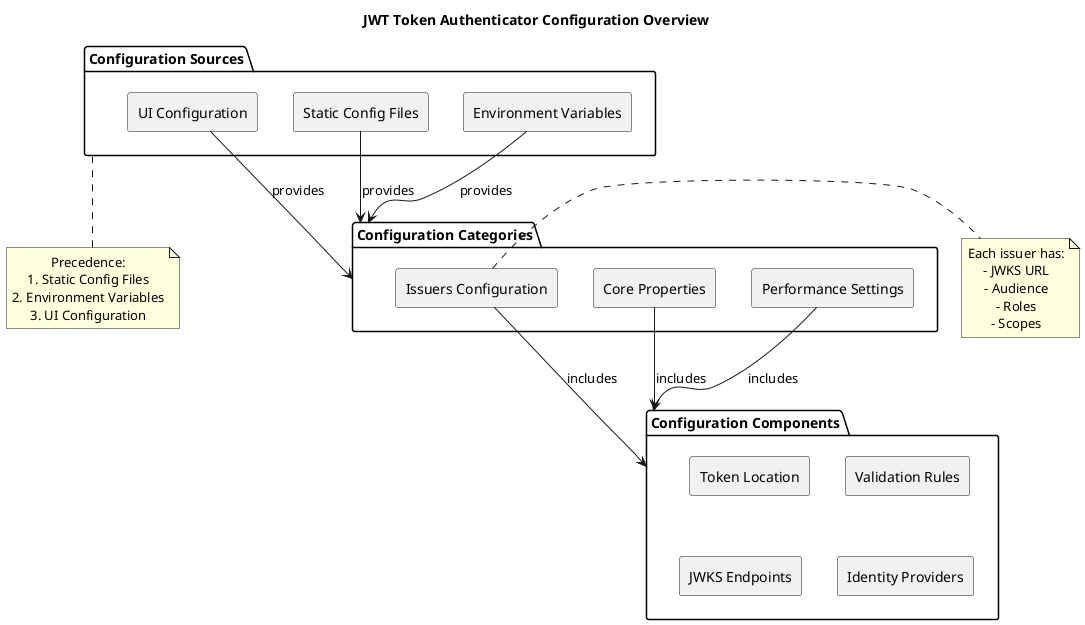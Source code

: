 @startuml configuration-overview
skinparam backgroundColor white
skinparam componentStyle rectangle
skinparam defaultTextAlignment center

title JWT Token Authenticator Configuration Overview

package "Configuration Sources" as sources {
  [UI Configuration] as ui
  [Static Config Files] as files
  [Environment Variables] as env
}

package "Configuration Categories" as categories {
  [Core Properties] as core
  [Issuers Configuration] as issuers
  [Performance Settings] as perf
}

package "Configuration Components" as components {
  [Token Location] as token
  [Validation Rules] as validation
  [JWKS Endpoints] as jwks
  [Identity Providers] as idp
}

ui --> categories : provides
files --> categories : provides
env --> categories : provides

core --> components : includes
issuers --> components : includes 
perf --> components : includes

note bottom of sources
  Precedence:
  1. Static Config Files
  2. Environment Variables
  3. UI Configuration
end note

note right of issuers
  Each issuer has:
  - JWKS URL
  - Audience
  - Roles
  - Scopes
end note

@enduml